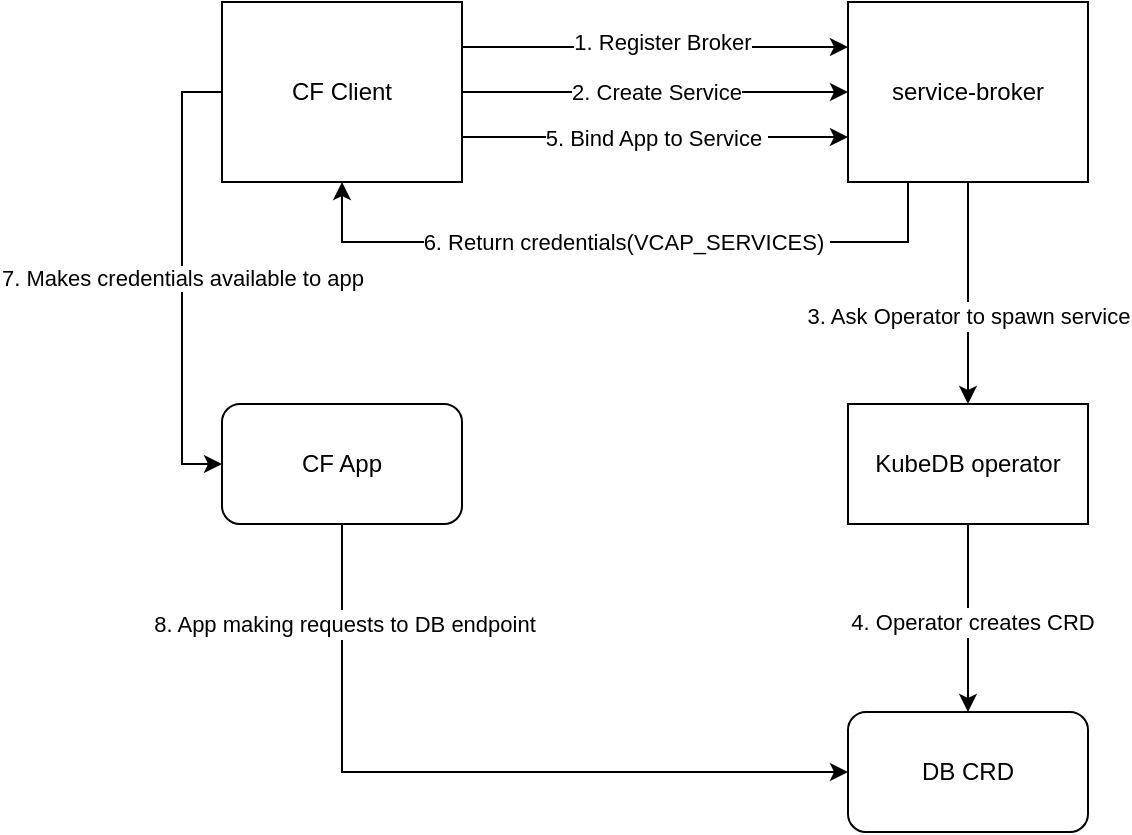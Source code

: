<mxfile version="10.5.9" type="github"><diagram id="uJ7TDyAlQ_JYJitxz7Rl" name="Page-1"><mxGraphModel dx="1768" dy="546" grid="1" gridSize="10" guides="1" tooltips="1" connect="1" arrows="1" fold="1" page="1" pageScale="1" pageWidth="850" pageHeight="1100" math="0" shadow="0"><root><mxCell id="0"/><mxCell id="1" parent="0"/><mxCell id="G2WP_6IXHZyXD-BqcBcm-7" style="edgeStyle=orthogonalEdgeStyle;rounded=0;orthogonalLoop=1;jettySize=auto;html=1;exitX=1;exitY=0.25;exitDx=0;exitDy=0;entryX=0;entryY=0.25;entryDx=0;entryDy=0;" edge="1" parent="1" source="G2WP_6IXHZyXD-BqcBcm-1" target="G2WP_6IXHZyXD-BqcBcm-2"><mxGeometry relative="1" as="geometry"/></mxCell><mxCell id="G2WP_6IXHZyXD-BqcBcm-27" value="&lt;span&gt;&lt;font style=&quot;font-size: 11px&quot;&gt;1. Register Broker&lt;/font&gt;&lt;/span&gt;" style="text;html=1;resizable=0;points=[];align=center;verticalAlign=middle;labelBackgroundColor=#ffffff;" vertex="1" connectable="0" parent="G2WP_6IXHZyXD-BqcBcm-7"><mxGeometry x="-0.326" y="1" relative="1" as="geometry"><mxPoint x="35" y="-2" as="offset"/></mxGeometry></mxCell><mxCell id="G2WP_6IXHZyXD-BqcBcm-9" value="&lt;span&gt;2. Create Service&lt;/span&gt;" style="edgeStyle=orthogonalEdgeStyle;rounded=0;orthogonalLoop=1;jettySize=auto;html=1;exitX=1;exitY=0.5;exitDx=0;exitDy=0;entryX=0;entryY=0.5;entryDx=0;entryDy=0;" edge="1" parent="1" source="G2WP_6IXHZyXD-BqcBcm-1" target="G2WP_6IXHZyXD-BqcBcm-2"><mxGeometry relative="1" as="geometry"/></mxCell><mxCell id="G2WP_6IXHZyXD-BqcBcm-19" value="&lt;span&gt;5. Bind App to Service&amp;nbsp;&lt;/span&gt;" style="edgeStyle=orthogonalEdgeStyle;rounded=0;orthogonalLoop=1;jettySize=auto;html=1;exitX=1;exitY=0.75;exitDx=0;exitDy=0;entryX=0;entryY=0.75;entryDx=0;entryDy=0;" edge="1" parent="1" source="G2WP_6IXHZyXD-BqcBcm-1" target="G2WP_6IXHZyXD-BqcBcm-2"><mxGeometry relative="1" as="geometry"/></mxCell><mxCell id="G2WP_6IXHZyXD-BqcBcm-30" value="7. Makes credentials available to app" style="edgeStyle=orthogonalEdgeStyle;rounded=0;orthogonalLoop=1;jettySize=auto;html=1;exitX=0;exitY=0.5;exitDx=0;exitDy=0;entryX=0;entryY=0.5;entryDx=0;entryDy=0;" edge="1" parent="1" source="G2WP_6IXHZyXD-BqcBcm-1" target="G2WP_6IXHZyXD-BqcBcm-5"><mxGeometry relative="1" as="geometry"/></mxCell><mxCell id="G2WP_6IXHZyXD-BqcBcm-1" value="CF Client" style="rounded=0;whiteSpace=wrap;html=1;" vertex="1" parent="1"><mxGeometry x="100" y="90" width="120" height="90" as="geometry"/></mxCell><mxCell id="G2WP_6IXHZyXD-BqcBcm-13" style="edgeStyle=orthogonalEdgeStyle;rounded=0;orthogonalLoop=1;jettySize=auto;html=1;exitX=0.5;exitY=1;exitDx=0;exitDy=0;entryX=0.5;entryY=0;entryDx=0;entryDy=0;" edge="1" parent="1" source="G2WP_6IXHZyXD-BqcBcm-2" target="G2WP_6IXHZyXD-BqcBcm-3"><mxGeometry relative="1" as="geometry"/></mxCell><mxCell id="G2WP_6IXHZyXD-BqcBcm-28" value="&lt;span&gt;&lt;font style=&quot;font-size: 11px&quot;&gt;3. Ask Operator to spawn service&lt;/font&gt;&lt;/span&gt;" style="text;html=1;resizable=0;points=[];align=center;verticalAlign=middle;labelBackgroundColor=#ffffff;" vertex="1" connectable="0" parent="G2WP_6IXHZyXD-BqcBcm-13"><mxGeometry x="0.2" relative="1" as="geometry"><mxPoint as="offset"/></mxGeometry></mxCell><mxCell id="G2WP_6IXHZyXD-BqcBcm-21" value="&lt;span&gt;6. Return credentials(VCAP_SERVICES)&amp;nbsp;&lt;/span&gt;" style="edgeStyle=orthogonalEdgeStyle;rounded=0;orthogonalLoop=1;jettySize=auto;html=1;exitX=0.25;exitY=1;exitDx=0;exitDy=0;entryX=0.5;entryY=1;entryDx=0;entryDy=0;" edge="1" parent="1" source="G2WP_6IXHZyXD-BqcBcm-2" target="G2WP_6IXHZyXD-BqcBcm-1"><mxGeometry relative="1" as="geometry"><Array as="points"><mxPoint x="443" y="210"/><mxPoint x="160" y="210"/></Array></mxGeometry></mxCell><mxCell id="G2WP_6IXHZyXD-BqcBcm-2" value="service-broker" style="rounded=0;whiteSpace=wrap;html=1;" vertex="1" parent="1"><mxGeometry x="413" y="90" width="120" height="90" as="geometry"/></mxCell><mxCell id="G2WP_6IXHZyXD-BqcBcm-15" style="edgeStyle=orthogonalEdgeStyle;rounded=0;orthogonalLoop=1;jettySize=auto;html=1;exitX=0.5;exitY=1;exitDx=0;exitDy=0;entryX=0.5;entryY=0;entryDx=0;entryDy=0;" edge="1" parent="1" source="G2WP_6IXHZyXD-BqcBcm-3" target="G2WP_6IXHZyXD-BqcBcm-6"><mxGeometry relative="1" as="geometry"/></mxCell><mxCell id="G2WP_6IXHZyXD-BqcBcm-29" value="&lt;span&gt;&lt;font style=&quot;font-size: 11px&quot;&gt;4. Operator creates CRD&lt;/font&gt;&lt;/span&gt;" style="text;html=1;resizable=0;points=[];align=center;verticalAlign=middle;labelBackgroundColor=#ffffff;" vertex="1" connectable="0" parent="G2WP_6IXHZyXD-BqcBcm-15"><mxGeometry x="0.213" y="2" relative="1" as="geometry"><mxPoint y="-8" as="offset"/></mxGeometry></mxCell><mxCell id="G2WP_6IXHZyXD-BqcBcm-3" value="KubeDB operator" style="rounded=0;whiteSpace=wrap;html=1;" vertex="1" parent="1"><mxGeometry x="413" y="291" width="120" height="60" as="geometry"/></mxCell><mxCell id="G2WP_6IXHZyXD-BqcBcm-23" style="edgeStyle=orthogonalEdgeStyle;rounded=0;orthogonalLoop=1;jettySize=auto;html=1;exitX=0.5;exitY=1;exitDx=0;exitDy=0;entryX=0;entryY=0.5;entryDx=0;entryDy=0;" edge="1" parent="1" source="G2WP_6IXHZyXD-BqcBcm-5" target="G2WP_6IXHZyXD-BqcBcm-6"><mxGeometry relative="1" as="geometry"/></mxCell><mxCell id="G2WP_6IXHZyXD-BqcBcm-24" value="&lt;font style=&quot;font-size: 11px&quot;&gt;8. App making requests to DB endpoint&lt;/font&gt;" style="text;html=1;resizable=0;points=[];align=center;verticalAlign=middle;labelBackgroundColor=#ffffff;" vertex="1" connectable="0" parent="G2WP_6IXHZyXD-BqcBcm-23"><mxGeometry x="-0.738" y="1" relative="1" as="geometry"><mxPoint as="offset"/></mxGeometry></mxCell><mxCell id="G2WP_6IXHZyXD-BqcBcm-5" value="CF App" style="rounded=1;whiteSpace=wrap;html=1;" vertex="1" parent="1"><mxGeometry x="100" y="291" width="120" height="60" as="geometry"/></mxCell><mxCell id="G2WP_6IXHZyXD-BqcBcm-6" value="DB CRD" style="rounded=1;whiteSpace=wrap;html=1;" vertex="1" parent="1"><mxGeometry x="413" y="445" width="120" height="60" as="geometry"/></mxCell></root></mxGraphModel></diagram></mxfile>